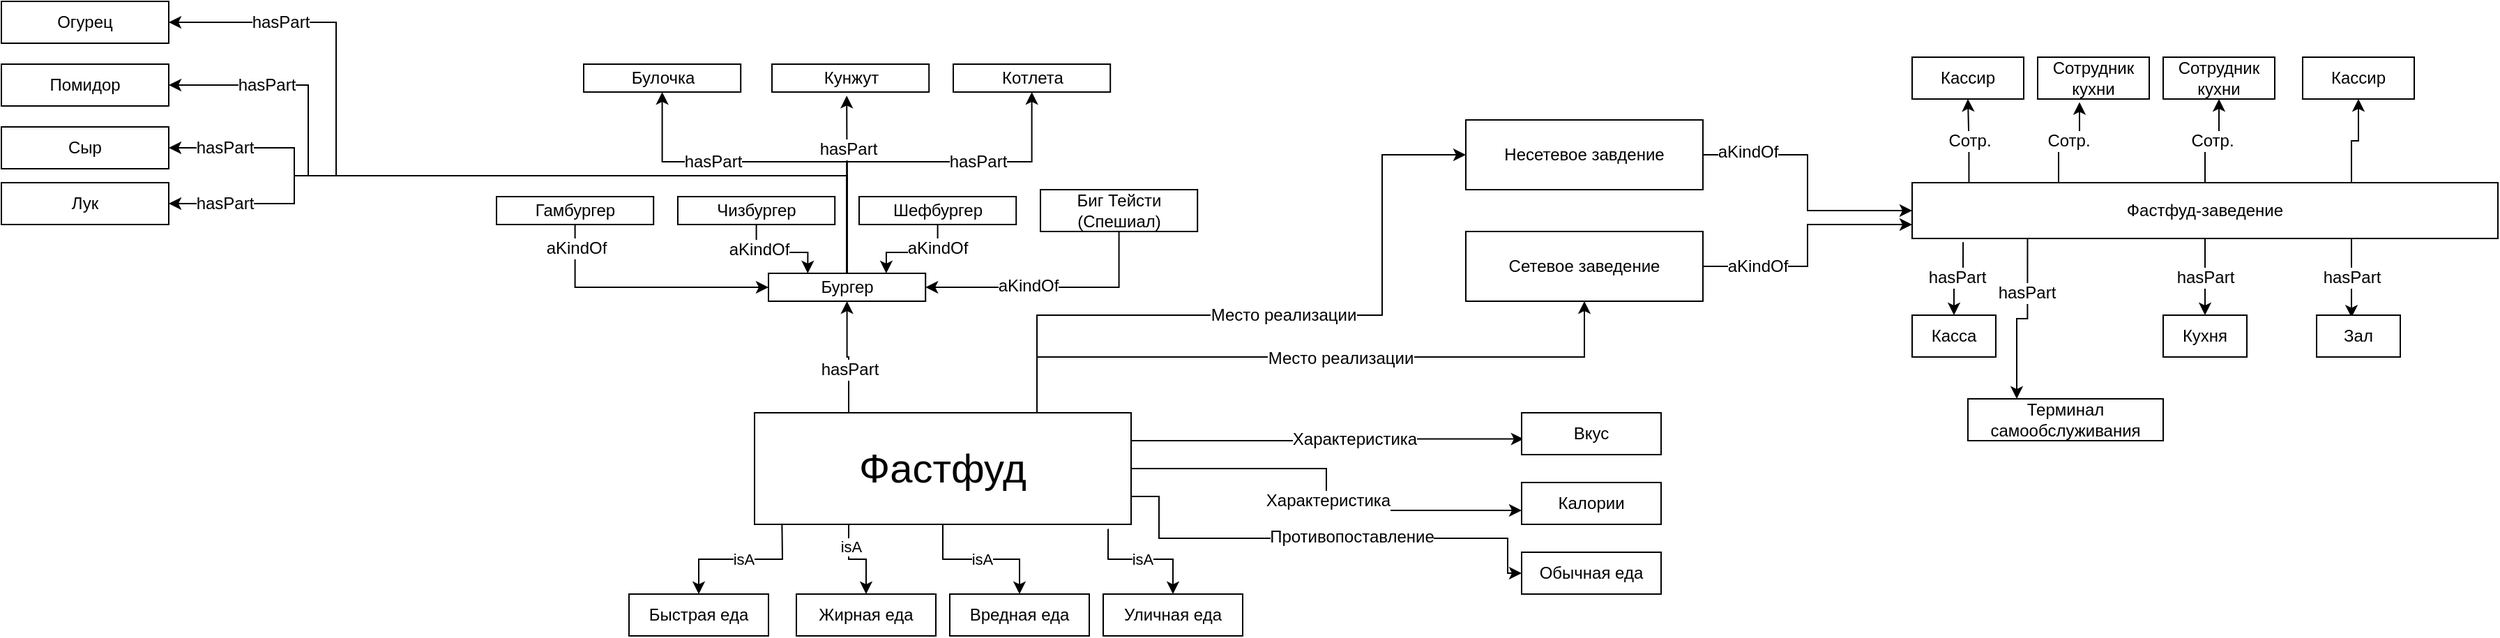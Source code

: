 <mxfile version="20.6.0" type="github">
  <diagram id="l7T74T1PzV1grw-aqsIG" name="Страница 1">
    <mxGraphModel dx="2062" dy="1089" grid="1" gridSize="10" guides="1" tooltips="1" connect="1" arrows="1" fold="1" page="1" pageScale="1" pageWidth="827" pageHeight="1169" math="0" shadow="0">
      <root>
        <mxCell id="0" />
        <mxCell id="1" parent="0" />
        <mxCell id="KXc3HMMZiFYgQpBdSFxG-3" value="isA" style="edgeStyle=orthogonalEdgeStyle;rounded=0;orthogonalLoop=1;jettySize=auto;html=1;exitX=0.073;exitY=1.058;exitDx=0;exitDy=0;entryX=0.5;entryY=0;entryDx=0;entryDy=0;exitPerimeter=0;" edge="1" parent="1" source="KXc3HMMZiFYgQpBdSFxG-1" target="KXc3HMMZiFYgQpBdSFxG-2">
          <mxGeometry relative="1" as="geometry">
            <Array as="points">
              <mxPoint x="770" y="590" />
              <mxPoint x="770" y="615" />
              <mxPoint x="710" y="615" />
            </Array>
          </mxGeometry>
        </mxCell>
        <mxCell id="KXc3HMMZiFYgQpBdSFxG-5" value="isA" style="edgeStyle=orthogonalEdgeStyle;rounded=0;orthogonalLoop=1;jettySize=auto;html=1;exitX=0.5;exitY=1;exitDx=0;exitDy=0;entryX=0.5;entryY=0;entryDx=0;entryDy=0;" edge="1" parent="1" source="KXc3HMMZiFYgQpBdSFxG-1" target="KXc3HMMZiFYgQpBdSFxG-4">
          <mxGeometry relative="1" as="geometry" />
        </mxCell>
        <mxCell id="KXc3HMMZiFYgQpBdSFxG-7" value="isA" style="edgeStyle=orthogonalEdgeStyle;rounded=0;orthogonalLoop=1;jettySize=auto;html=1;exitX=0.939;exitY=1.04;exitDx=0;exitDy=0;entryX=0.5;entryY=0;entryDx=0;entryDy=0;exitPerimeter=0;" edge="1" parent="1" source="KXc3HMMZiFYgQpBdSFxG-1" target="KXc3HMMZiFYgQpBdSFxG-6">
          <mxGeometry relative="1" as="geometry" />
        </mxCell>
        <mxCell id="KXc3HMMZiFYgQpBdSFxG-9" style="edgeStyle=orthogonalEdgeStyle;rounded=0;orthogonalLoop=1;jettySize=auto;html=1;exitX=0.25;exitY=1;exitDx=0;exitDy=0;" edge="1" parent="1" source="KXc3HMMZiFYgQpBdSFxG-1" target="KXc3HMMZiFYgQpBdSFxG-10">
          <mxGeometry relative="1" as="geometry">
            <mxPoint x="817.4" y="720" as="targetPoint" />
          </mxGeometry>
        </mxCell>
        <mxCell id="KXc3HMMZiFYgQpBdSFxG-12" value="isA" style="edgeLabel;html=1;align=center;verticalAlign=middle;resizable=0;points=[];" vertex="1" connectable="0" parent="KXc3HMMZiFYgQpBdSFxG-9">
          <mxGeometry x="-0.483" y="1" relative="1" as="geometry">
            <mxPoint as="offset" />
          </mxGeometry>
        </mxCell>
        <mxCell id="KXc3HMMZiFYgQpBdSFxG-14" style="edgeStyle=orthogonalEdgeStyle;rounded=0;orthogonalLoop=1;jettySize=auto;html=1;exitX=1;exitY=0.5;exitDx=0;exitDy=0;fontSize=29;entryX=0;entryY=0.667;entryDx=0;entryDy=0;entryPerimeter=0;" edge="1" parent="1" source="KXc3HMMZiFYgQpBdSFxG-1" target="KXc3HMMZiFYgQpBdSFxG-16">
          <mxGeometry relative="1" as="geometry">
            <mxPoint x="1140" y="570" as="targetPoint" />
          </mxGeometry>
        </mxCell>
        <mxCell id="KXc3HMMZiFYgQpBdSFxG-19" value="Характеристика" style="edgeLabel;html=1;align=center;verticalAlign=middle;resizable=0;points=[];fontSize=12;" vertex="1" connectable="0" parent="KXc3HMMZiFYgQpBdSFxG-14">
          <mxGeometry x="0.052" y="1" relative="1" as="geometry">
            <mxPoint as="offset" />
          </mxGeometry>
        </mxCell>
        <mxCell id="KXc3HMMZiFYgQpBdSFxG-17" style="edgeStyle=orthogonalEdgeStyle;rounded=0;orthogonalLoop=1;jettySize=auto;html=1;exitX=1;exitY=0.25;exitDx=0;exitDy=0;entryX=0.014;entryY=0.627;entryDx=0;entryDy=0;fontSize=12;entryPerimeter=0;" edge="1" parent="1" source="KXc3HMMZiFYgQpBdSFxG-1" target="KXc3HMMZiFYgQpBdSFxG-15">
          <mxGeometry relative="1" as="geometry" />
        </mxCell>
        <mxCell id="KXc3HMMZiFYgQpBdSFxG-18" value="Характеристика" style="edgeLabel;html=1;align=center;verticalAlign=middle;resizable=0;points=[];fontSize=12;" vertex="1" connectable="0" parent="KXc3HMMZiFYgQpBdSFxG-17">
          <mxGeometry x="0.138" relative="1" as="geometry">
            <mxPoint as="offset" />
          </mxGeometry>
        </mxCell>
        <mxCell id="KXc3HMMZiFYgQpBdSFxG-20" style="edgeStyle=orthogonalEdgeStyle;rounded=0;orthogonalLoop=1;jettySize=auto;html=1;exitX=1;exitY=0.75;exitDx=0;exitDy=0;fontSize=12;" edge="1" parent="1" source="KXc3HMMZiFYgQpBdSFxG-1" target="KXc3HMMZiFYgQpBdSFxG-21">
          <mxGeometry relative="1" as="geometry">
            <mxPoint x="1320" y="610" as="targetPoint" />
            <Array as="points">
              <mxPoint x="1040" y="570" />
              <mxPoint x="1040" y="600" />
              <mxPoint x="1290" y="600" />
              <mxPoint x="1290" y="625" />
            </Array>
          </mxGeometry>
        </mxCell>
        <mxCell id="KXc3HMMZiFYgQpBdSFxG-22" value="Противопоставление" style="edgeLabel;html=1;align=center;verticalAlign=middle;resizable=0;points=[];fontSize=12;" vertex="1" connectable="0" parent="KXc3HMMZiFYgQpBdSFxG-20">
          <mxGeometry x="0.121" y="1" relative="1" as="geometry">
            <mxPoint as="offset" />
          </mxGeometry>
        </mxCell>
        <mxCell id="KXc3HMMZiFYgQpBdSFxG-23" style="edgeStyle=orthogonalEdgeStyle;rounded=0;orthogonalLoop=1;jettySize=auto;html=1;exitX=0.25;exitY=0;exitDx=0;exitDy=0;fontSize=12;" edge="1" parent="1" source="KXc3HMMZiFYgQpBdSFxG-1" target="KXc3HMMZiFYgQpBdSFxG-24">
          <mxGeometry relative="1" as="geometry">
            <mxPoint x="817.4" y="430" as="targetPoint" />
          </mxGeometry>
        </mxCell>
        <mxCell id="KXc3HMMZiFYgQpBdSFxG-25" value="hasPart" style="edgeLabel;html=1;align=center;verticalAlign=middle;resizable=0;points=[];fontSize=12;" vertex="1" connectable="0" parent="KXc3HMMZiFYgQpBdSFxG-23">
          <mxGeometry x="-0.222" relative="1" as="geometry">
            <mxPoint as="offset" />
          </mxGeometry>
        </mxCell>
        <mxCell id="KXc3HMMZiFYgQpBdSFxG-60" style="edgeStyle=orthogonalEdgeStyle;rounded=0;orthogonalLoop=1;jettySize=auto;html=1;exitX=0.75;exitY=0;exitDx=0;exitDy=0;fontSize=12;entryX=0.5;entryY=1;entryDx=0;entryDy=0;" edge="1" parent="1" source="KXc3HMMZiFYgQpBdSFxG-1" target="KXc3HMMZiFYgQpBdSFxG-61">
          <mxGeometry relative="1" as="geometry">
            <mxPoint x="1290" y="420" as="targetPoint" />
          </mxGeometry>
        </mxCell>
        <mxCell id="KXc3HMMZiFYgQpBdSFxG-62" value="Место реализации" style="edgeLabel;html=1;align=center;verticalAlign=middle;resizable=0;points=[];fontSize=12;" vertex="1" connectable="0" parent="KXc3HMMZiFYgQpBdSFxG-60">
          <mxGeometry x="-0.282" y="-1" relative="1" as="geometry">
            <mxPoint x="88" as="offset" />
          </mxGeometry>
        </mxCell>
        <mxCell id="KXc3HMMZiFYgQpBdSFxG-65" value="Место реализации" style="edgeStyle=orthogonalEdgeStyle;rounded=0;orthogonalLoop=1;jettySize=auto;html=1;exitX=0.75;exitY=0;exitDx=0;exitDy=0;entryX=0;entryY=0.5;entryDx=0;entryDy=0;fontSize=12;" edge="1" parent="1" source="KXc3HMMZiFYgQpBdSFxG-1" target="KXc3HMMZiFYgQpBdSFxG-64">
          <mxGeometry relative="1" as="geometry">
            <Array as="points">
              <mxPoint x="953" y="440" />
              <mxPoint x="1200" y="440" />
              <mxPoint x="1200" y="325" />
            </Array>
          </mxGeometry>
        </mxCell>
        <mxCell id="KXc3HMMZiFYgQpBdSFxG-1" value="&lt;font style=&quot;font-size: 29px;&quot;&gt;Фастфуд&lt;/font&gt;" style="rounded=0;whiteSpace=wrap;html=1;" vertex="1" parent="1">
          <mxGeometry x="750" y="510" width="270" height="80" as="geometry" />
        </mxCell>
        <mxCell id="KXc3HMMZiFYgQpBdSFxG-2" value="Быстрая еда" style="rounded=0;whiteSpace=wrap;html=1;" vertex="1" parent="1">
          <mxGeometry x="660" y="640" width="100" height="30" as="geometry" />
        </mxCell>
        <mxCell id="KXc3HMMZiFYgQpBdSFxG-4" value="Вредная еда" style="rounded=0;whiteSpace=wrap;html=1;" vertex="1" parent="1">
          <mxGeometry x="890" y="640" width="100" height="30" as="geometry" />
        </mxCell>
        <mxCell id="KXc3HMMZiFYgQpBdSFxG-6" value="Уличная еда" style="rounded=0;whiteSpace=wrap;html=1;" vertex="1" parent="1">
          <mxGeometry x="1000" y="640" width="100" height="30" as="geometry" />
        </mxCell>
        <mxCell id="KXc3HMMZiFYgQpBdSFxG-10" value="Жирная еда" style="rounded=0;whiteSpace=wrap;html=1;" vertex="1" parent="1">
          <mxGeometry x="780" y="640" width="100" height="30" as="geometry" />
        </mxCell>
        <mxCell id="KXc3HMMZiFYgQpBdSFxG-15" value="Вкус" style="rounded=0;whiteSpace=wrap;html=1;" vertex="1" parent="1">
          <mxGeometry x="1300" y="510" width="100" height="30" as="geometry" />
        </mxCell>
        <mxCell id="KXc3HMMZiFYgQpBdSFxG-16" value="Калории" style="rounded=0;whiteSpace=wrap;html=1;" vertex="1" parent="1">
          <mxGeometry x="1300" y="560" width="100" height="30" as="geometry" />
        </mxCell>
        <mxCell id="KXc3HMMZiFYgQpBdSFxG-21" value="Обычная еда" style="rounded=0;whiteSpace=wrap;html=1;fontSize=12;" vertex="1" parent="1">
          <mxGeometry x="1300" y="610" width="100" height="30" as="geometry" />
        </mxCell>
        <mxCell id="KXc3HMMZiFYgQpBdSFxG-47" style="edgeStyle=orthogonalEdgeStyle;rounded=0;orthogonalLoop=1;jettySize=auto;html=1;exitX=0.5;exitY=0;exitDx=0;exitDy=0;entryX=0.476;entryY=1.133;entryDx=0;entryDy=0;entryPerimeter=0;fontSize=12;" edge="1" parent="1" source="KXc3HMMZiFYgQpBdSFxG-24" target="KXc3HMMZiFYgQpBdSFxG-44">
          <mxGeometry relative="1" as="geometry" />
        </mxCell>
        <mxCell id="KXc3HMMZiFYgQpBdSFxG-48" value="hasPart" style="edgeLabel;html=1;align=center;verticalAlign=middle;resizable=0;points=[];fontSize=12;" vertex="1" connectable="0" parent="KXc3HMMZiFYgQpBdSFxG-47">
          <mxGeometry x="-0.056" relative="1" as="geometry">
            <mxPoint y="-29" as="offset" />
          </mxGeometry>
        </mxCell>
        <mxCell id="KXc3HMMZiFYgQpBdSFxG-49" value="hasPart" style="edgeStyle=orthogonalEdgeStyle;rounded=0;orthogonalLoop=1;jettySize=auto;html=1;exitX=0.5;exitY=0;exitDx=0;exitDy=0;entryX=0.5;entryY=1;entryDx=0;entryDy=0;fontSize=12;" edge="1" parent="1" source="KXc3HMMZiFYgQpBdSFxG-24" target="KXc3HMMZiFYgQpBdSFxG-45">
          <mxGeometry x="0.323" relative="1" as="geometry">
            <Array as="points">
              <mxPoint x="816" y="330" />
              <mxPoint x="949" y="330" />
            </Array>
            <mxPoint as="offset" />
          </mxGeometry>
        </mxCell>
        <mxCell id="KXc3HMMZiFYgQpBdSFxG-50" value="hasPart" style="edgeStyle=orthogonalEdgeStyle;rounded=0;orthogonalLoop=1;jettySize=auto;html=1;exitX=0.5;exitY=0;exitDx=0;exitDy=0;entryX=0.5;entryY=1;entryDx=0;entryDy=0;fontSize=12;" edge="1" parent="1" source="KXc3HMMZiFYgQpBdSFxG-24" target="KXc3HMMZiFYgQpBdSFxG-43">
          <mxGeometry x="0.343" relative="1" as="geometry">
            <Array as="points">
              <mxPoint x="816" y="330" />
              <mxPoint x="684" y="330" />
            </Array>
            <mxPoint as="offset" />
          </mxGeometry>
        </mxCell>
        <mxCell id="KXc3HMMZiFYgQpBdSFxG-55" style="edgeStyle=orthogonalEdgeStyle;rounded=0;orthogonalLoop=1;jettySize=auto;html=1;exitX=0.5;exitY=0;exitDx=0;exitDy=0;entryX=1;entryY=0.5;entryDx=0;entryDy=0;fontSize=12;" edge="1" parent="1" source="KXc3HMMZiFYgQpBdSFxG-24" target="KXc3HMMZiFYgQpBdSFxG-51">
          <mxGeometry relative="1" as="geometry">
            <Array as="points">
              <mxPoint x="816" y="340" />
              <mxPoint x="450" y="340" />
              <mxPoint x="450" y="230" />
            </Array>
          </mxGeometry>
        </mxCell>
        <mxCell id="KXc3HMMZiFYgQpBdSFxG-56" value="hasPart" style="edgeLabel;html=1;align=center;verticalAlign=middle;resizable=0;points=[];fontSize=12;" vertex="1" connectable="0" parent="KXc3HMMZiFYgQpBdSFxG-55">
          <mxGeometry x="0.254" relative="1" as="geometry">
            <mxPoint x="-59" y="-110" as="offset" />
          </mxGeometry>
        </mxCell>
        <mxCell id="KXc3HMMZiFYgQpBdSFxG-57" value="hasPart" style="edgeStyle=orthogonalEdgeStyle;rounded=0;orthogonalLoop=1;jettySize=auto;html=1;exitX=0.5;exitY=0;exitDx=0;exitDy=0;entryX=1;entryY=0.5;entryDx=0;entryDy=0;fontSize=12;" edge="1" parent="1" source="KXc3HMMZiFYgQpBdSFxG-24" target="KXc3HMMZiFYgQpBdSFxG-52">
          <mxGeometry x="0.775" relative="1" as="geometry">
            <Array as="points">
              <mxPoint x="816" y="340" />
              <mxPoint x="430" y="340" />
              <mxPoint x="430" y="275" />
            </Array>
            <mxPoint as="offset" />
          </mxGeometry>
        </mxCell>
        <mxCell id="KXc3HMMZiFYgQpBdSFxG-58" value="hasPart" style="edgeStyle=orthogonalEdgeStyle;rounded=0;orthogonalLoop=1;jettySize=auto;html=1;exitX=0.5;exitY=0;exitDx=0;exitDy=0;entryX=1;entryY=0.5;entryDx=0;entryDy=0;fontSize=12;" edge="1" parent="1" source="KXc3HMMZiFYgQpBdSFxG-24" target="KXc3HMMZiFYgQpBdSFxG-53">
          <mxGeometry x="0.861" relative="1" as="geometry">
            <Array as="points">
              <mxPoint x="816" y="340" />
              <mxPoint x="420" y="340" />
              <mxPoint x="420" y="320" />
            </Array>
            <mxPoint as="offset" />
          </mxGeometry>
        </mxCell>
        <mxCell id="KXc3HMMZiFYgQpBdSFxG-59" value="hasPart" style="edgeStyle=orthogonalEdgeStyle;rounded=0;orthogonalLoop=1;jettySize=auto;html=1;exitX=0.5;exitY=0;exitDx=0;exitDy=0;entryX=1;entryY=0.5;entryDx=0;entryDy=0;fontSize=12;" edge="1" parent="1" source="KXc3HMMZiFYgQpBdSFxG-24" target="KXc3HMMZiFYgQpBdSFxG-54">
          <mxGeometry x="0.861" relative="1" as="geometry">
            <Array as="points">
              <mxPoint x="816" y="340" />
              <mxPoint x="420" y="340" />
              <mxPoint x="420" y="360" />
            </Array>
            <mxPoint as="offset" />
          </mxGeometry>
        </mxCell>
        <mxCell id="KXc3HMMZiFYgQpBdSFxG-24" value="Бургер" style="rounded=0;whiteSpace=wrap;html=1;fontSize=12;" vertex="1" parent="1">
          <mxGeometry x="760" y="410" width="112.6" height="20" as="geometry" />
        </mxCell>
        <mxCell id="KXc3HMMZiFYgQpBdSFxG-31" style="edgeStyle=orthogonalEdgeStyle;rounded=0;orthogonalLoop=1;jettySize=auto;html=1;exitX=0.5;exitY=1;exitDx=0;exitDy=0;entryX=0;entryY=0.5;entryDx=0;entryDy=0;fontSize=12;" edge="1" parent="1" source="KXc3HMMZiFYgQpBdSFxG-27" target="KXc3HMMZiFYgQpBdSFxG-24">
          <mxGeometry relative="1" as="geometry" />
        </mxCell>
        <mxCell id="KXc3HMMZiFYgQpBdSFxG-35" value="aKindOf" style="edgeLabel;html=1;align=center;verticalAlign=middle;resizable=0;points=[];fontSize=12;" vertex="1" connectable="0" parent="KXc3HMMZiFYgQpBdSFxG-31">
          <mxGeometry x="-0.821" relative="1" as="geometry">
            <mxPoint as="offset" />
          </mxGeometry>
        </mxCell>
        <mxCell id="KXc3HMMZiFYgQpBdSFxG-27" value="Гамбургер" style="rounded=0;whiteSpace=wrap;html=1;fontSize=12;" vertex="1" parent="1">
          <mxGeometry x="565" y="355" width="112.6" height="20" as="geometry" />
        </mxCell>
        <mxCell id="KXc3HMMZiFYgQpBdSFxG-32" style="edgeStyle=orthogonalEdgeStyle;rounded=0;orthogonalLoop=1;jettySize=auto;html=1;exitX=0.5;exitY=1;exitDx=0;exitDy=0;entryX=0.25;entryY=0;entryDx=0;entryDy=0;fontSize=12;" edge="1" parent="1" source="KXc3HMMZiFYgQpBdSFxG-28" target="KXc3HMMZiFYgQpBdSFxG-24">
          <mxGeometry relative="1" as="geometry" />
        </mxCell>
        <mxCell id="KXc3HMMZiFYgQpBdSFxG-36" value="aKindOf" style="edgeLabel;html=1;align=center;verticalAlign=middle;resizable=0;points=[];fontSize=12;" vertex="1" connectable="0" parent="KXc3HMMZiFYgQpBdSFxG-32">
          <mxGeometry x="-0.497" y="1" relative="1" as="geometry">
            <mxPoint as="offset" />
          </mxGeometry>
        </mxCell>
        <mxCell id="KXc3HMMZiFYgQpBdSFxG-28" value="Чизбургер" style="rounded=0;whiteSpace=wrap;html=1;fontSize=12;" vertex="1" parent="1">
          <mxGeometry x="695" y="355" width="112.6" height="20" as="geometry" />
        </mxCell>
        <mxCell id="KXc3HMMZiFYgQpBdSFxG-33" style="edgeStyle=orthogonalEdgeStyle;rounded=0;orthogonalLoop=1;jettySize=auto;html=1;exitX=0.5;exitY=1;exitDx=0;exitDy=0;entryX=0.75;entryY=0;entryDx=0;entryDy=0;fontSize=12;" edge="1" parent="1" source="KXc3HMMZiFYgQpBdSFxG-29" target="KXc3HMMZiFYgQpBdSFxG-24">
          <mxGeometry relative="1" as="geometry" />
        </mxCell>
        <mxCell id="KXc3HMMZiFYgQpBdSFxG-37" value="aKindOf" style="edgeLabel;html=1;align=center;verticalAlign=middle;resizable=0;points=[];fontSize=12;" vertex="1" connectable="0" parent="KXc3HMMZiFYgQpBdSFxG-33">
          <mxGeometry x="-0.541" y="-1" relative="1" as="geometry">
            <mxPoint as="offset" />
          </mxGeometry>
        </mxCell>
        <mxCell id="KXc3HMMZiFYgQpBdSFxG-29" value="Шефбургер" style="rounded=0;whiteSpace=wrap;html=1;fontSize=12;" vertex="1" parent="1">
          <mxGeometry x="825" y="355" width="112.6" height="20" as="geometry" />
        </mxCell>
        <mxCell id="KXc3HMMZiFYgQpBdSFxG-34" style="edgeStyle=orthogonalEdgeStyle;rounded=0;orthogonalLoop=1;jettySize=auto;html=1;exitX=0.5;exitY=1;exitDx=0;exitDy=0;entryX=1;entryY=0.5;entryDx=0;entryDy=0;fontSize=12;" edge="1" parent="1" source="KXc3HMMZiFYgQpBdSFxG-30" target="KXc3HMMZiFYgQpBdSFxG-24">
          <mxGeometry relative="1" as="geometry">
            <Array as="points">
              <mxPoint x="1011" y="420" />
            </Array>
          </mxGeometry>
        </mxCell>
        <mxCell id="KXc3HMMZiFYgQpBdSFxG-40" value="aKindOf" style="edgeLabel;html=1;align=center;verticalAlign=middle;resizable=0;points=[];fontSize=12;" vertex="1" connectable="0" parent="KXc3HMMZiFYgQpBdSFxG-34">
          <mxGeometry x="0.179" y="-1" relative="1" as="geometry">
            <mxPoint as="offset" />
          </mxGeometry>
        </mxCell>
        <mxCell id="KXc3HMMZiFYgQpBdSFxG-30" value="Биг Тейсти (Спешиал)" style="rounded=0;whiteSpace=wrap;html=1;fontSize=12;" vertex="1" parent="1">
          <mxGeometry x="955" y="350" width="112.6" height="30" as="geometry" />
        </mxCell>
        <mxCell id="KXc3HMMZiFYgQpBdSFxG-43" value="Булочка" style="rounded=0;whiteSpace=wrap;html=1;fontSize=12;" vertex="1" parent="1">
          <mxGeometry x="627.5" y="260" width="112.6" height="20" as="geometry" />
        </mxCell>
        <mxCell id="KXc3HMMZiFYgQpBdSFxG-44" value="Кунжут" style="rounded=0;whiteSpace=wrap;html=1;fontSize=12;" vertex="1" parent="1">
          <mxGeometry x="762.5" y="260" width="112.6" height="20" as="geometry" />
        </mxCell>
        <mxCell id="KXc3HMMZiFYgQpBdSFxG-45" value="Котлета" style="rounded=0;whiteSpace=wrap;html=1;fontSize=12;" vertex="1" parent="1">
          <mxGeometry x="892.5" y="260" width="112.6" height="20" as="geometry" />
        </mxCell>
        <mxCell id="KXc3HMMZiFYgQpBdSFxG-51" value="Огурец" style="rounded=0;whiteSpace=wrap;html=1;fontSize=12;" vertex="1" parent="1">
          <mxGeometry x="210" y="215" width="120" height="30" as="geometry" />
        </mxCell>
        <mxCell id="KXc3HMMZiFYgQpBdSFxG-52" value="Помидор" style="rounded=0;whiteSpace=wrap;html=1;fontSize=12;" vertex="1" parent="1">
          <mxGeometry x="210" y="260" width="120" height="30" as="geometry" />
        </mxCell>
        <mxCell id="KXc3HMMZiFYgQpBdSFxG-53" value="Сыр" style="rounded=0;whiteSpace=wrap;html=1;fontSize=12;" vertex="1" parent="1">
          <mxGeometry x="210" y="305" width="120" height="30" as="geometry" />
        </mxCell>
        <mxCell id="KXc3HMMZiFYgQpBdSFxG-54" value="Лук" style="rounded=0;whiteSpace=wrap;html=1;fontSize=12;" vertex="1" parent="1">
          <mxGeometry x="210" y="345" width="120" height="30" as="geometry" />
        </mxCell>
        <mxCell id="KXc3HMMZiFYgQpBdSFxG-69" value="aKindOf" style="edgeStyle=orthogonalEdgeStyle;rounded=0;orthogonalLoop=1;jettySize=auto;html=1;exitX=1;exitY=0.5;exitDx=0;exitDy=0;fontSize=12;entryX=0;entryY=0.75;entryDx=0;entryDy=0;" edge="1" parent="1" source="KXc3HMMZiFYgQpBdSFxG-61" target="KXc3HMMZiFYgQpBdSFxG-70">
          <mxGeometry x="-0.573" relative="1" as="geometry">
            <mxPoint x="1470" y="370" as="targetPoint" />
            <mxPoint as="offset" />
          </mxGeometry>
        </mxCell>
        <mxCell id="KXc3HMMZiFYgQpBdSFxG-61" value="Сетевое заведение" style="rounded=0;whiteSpace=wrap;html=1;fontSize=12;" vertex="1" parent="1">
          <mxGeometry x="1260" y="380" width="170" height="50" as="geometry" />
        </mxCell>
        <mxCell id="KXc3HMMZiFYgQpBdSFxG-68" style="edgeStyle=orthogonalEdgeStyle;rounded=0;orthogonalLoop=1;jettySize=auto;html=1;exitX=1;exitY=0.5;exitDx=0;exitDy=0;fontSize=12;entryX=0;entryY=0.5;entryDx=0;entryDy=0;" edge="1" parent="1" source="KXc3HMMZiFYgQpBdSFxG-64" target="KXc3HMMZiFYgQpBdSFxG-70">
          <mxGeometry relative="1" as="geometry">
            <mxPoint x="1480" y="350" as="targetPoint" />
          </mxGeometry>
        </mxCell>
        <mxCell id="KXc3HMMZiFYgQpBdSFxG-71" value="aKindOf" style="edgeLabel;html=1;align=center;verticalAlign=middle;resizable=0;points=[];fontSize=12;" vertex="1" connectable="0" parent="KXc3HMMZiFYgQpBdSFxG-68">
          <mxGeometry x="-0.662" y="2" relative="1" as="geometry">
            <mxPoint as="offset" />
          </mxGeometry>
        </mxCell>
        <mxCell id="KXc3HMMZiFYgQpBdSFxG-64" value="Несетевое завдение" style="rounded=0;whiteSpace=wrap;html=1;fontSize=12;" vertex="1" parent="1">
          <mxGeometry x="1260" y="300" width="170" height="50" as="geometry" />
        </mxCell>
        <mxCell id="KXc3HMMZiFYgQpBdSFxG-73" value="hasPart" style="edgeStyle=orthogonalEdgeStyle;rounded=0;orthogonalLoop=1;jettySize=auto;html=1;exitX=0.087;exitY=1.067;exitDx=0;exitDy=0;fontSize=12;exitPerimeter=0;" edge="1" parent="1" source="KXc3HMMZiFYgQpBdSFxG-70" target="KXc3HMMZiFYgQpBdSFxG-74">
          <mxGeometry relative="1" as="geometry">
            <mxPoint x="1710" y="440" as="targetPoint" />
          </mxGeometry>
        </mxCell>
        <mxCell id="KXc3HMMZiFYgQpBdSFxG-76" value="Сотр." style="edgeStyle=orthogonalEdgeStyle;rounded=0;orthogonalLoop=1;jettySize=auto;html=1;exitX=0.097;exitY=0.035;exitDx=0;exitDy=0;entryX=0.5;entryY=1;entryDx=0;entryDy=0;fontSize=12;exitPerimeter=0;" edge="1" parent="1" source="KXc3HMMZiFYgQpBdSFxG-70" target="KXc3HMMZiFYgQpBdSFxG-75">
          <mxGeometry relative="1" as="geometry" />
        </mxCell>
        <mxCell id="KXc3HMMZiFYgQpBdSFxG-77" style="edgeStyle=orthogonalEdgeStyle;rounded=0;orthogonalLoop=1;jettySize=auto;html=1;exitX=0.197;exitY=0.979;exitDx=0;exitDy=0;fontSize=12;entryX=0.25;entryY=0;entryDx=0;entryDy=0;exitPerimeter=0;" edge="1" parent="1" source="KXc3HMMZiFYgQpBdSFxG-70" target="KXc3HMMZiFYgQpBdSFxG-78">
          <mxGeometry relative="1" as="geometry">
            <mxPoint x="1770" y="430" as="targetPoint" />
          </mxGeometry>
        </mxCell>
        <mxCell id="KXc3HMMZiFYgQpBdSFxG-79" value="hasPart" style="edgeLabel;html=1;align=center;verticalAlign=middle;resizable=0;points=[];fontSize=12;" vertex="1" connectable="0" parent="KXc3HMMZiFYgQpBdSFxG-77">
          <mxGeometry x="-0.351" y="-1" relative="1" as="geometry">
            <mxPoint as="offset" />
          </mxGeometry>
        </mxCell>
        <mxCell id="KXc3HMMZiFYgQpBdSFxG-81" value="Сотр." style="edgeStyle=orthogonalEdgeStyle;rounded=0;orthogonalLoop=1;jettySize=auto;html=1;exitX=0.25;exitY=0;exitDx=0;exitDy=0;entryX=0.375;entryY=1.076;entryDx=0;entryDy=0;entryPerimeter=0;fontSize=12;" edge="1" parent="1" source="KXc3HMMZiFYgQpBdSFxG-70" target="KXc3HMMZiFYgQpBdSFxG-80">
          <mxGeometry relative="1" as="geometry" />
        </mxCell>
        <mxCell id="KXc3HMMZiFYgQpBdSFxG-84" value="Сотр." style="edgeStyle=orthogonalEdgeStyle;rounded=0;orthogonalLoop=1;jettySize=auto;html=1;exitX=0.5;exitY=0;exitDx=0;exitDy=0;fontSize=12;" edge="1" parent="1" source="KXc3HMMZiFYgQpBdSFxG-70" target="KXc3HMMZiFYgQpBdSFxG-90">
          <mxGeometry relative="1" as="geometry">
            <mxPoint x="1790.333" y="290" as="targetPoint" />
          </mxGeometry>
        </mxCell>
        <mxCell id="KXc3HMMZiFYgQpBdSFxG-85" value="hasPart" style="edgeStyle=orthogonalEdgeStyle;rounded=0;orthogonalLoop=1;jettySize=auto;html=1;exitX=0.5;exitY=1;exitDx=0;exitDy=0;fontSize=12;entryX=0.5;entryY=0;entryDx=0;entryDy=0;" edge="1" parent="1" source="KXc3HMMZiFYgQpBdSFxG-70" target="KXc3HMMZiFYgQpBdSFxG-87">
          <mxGeometry relative="1" as="geometry">
            <mxPoint x="1790.333" y="440" as="targetPoint" />
          </mxGeometry>
        </mxCell>
        <mxCell id="KXc3HMMZiFYgQpBdSFxG-88" value="hasPart" style="edgeStyle=orthogonalEdgeStyle;rounded=0;orthogonalLoop=1;jettySize=auto;html=1;exitX=0.75;exitY=1;exitDx=0;exitDy=0;fontSize=12;entryX=0.417;entryY=0.056;entryDx=0;entryDy=0;entryPerimeter=0;" edge="1" parent="1" source="KXc3HMMZiFYgQpBdSFxG-70" target="KXc3HMMZiFYgQpBdSFxG-89">
          <mxGeometry relative="1" as="geometry">
            <mxPoint x="1895" y="430" as="targetPoint" />
          </mxGeometry>
        </mxCell>
        <mxCell id="KXc3HMMZiFYgQpBdSFxG-91" style="edgeStyle=orthogonalEdgeStyle;rounded=0;orthogonalLoop=1;jettySize=auto;html=1;exitX=0.75;exitY=0;exitDx=0;exitDy=0;fontSize=12;" edge="1" parent="1" source="KXc3HMMZiFYgQpBdSFxG-70" target="KXc3HMMZiFYgQpBdSFxG-92">
          <mxGeometry relative="1" as="geometry">
            <mxPoint x="1895.143" y="290" as="targetPoint" />
          </mxGeometry>
        </mxCell>
        <mxCell id="KXc3HMMZiFYgQpBdSFxG-70" value="Фастфуд-заведение" style="rounded=0;whiteSpace=wrap;html=1;fontSize=12;" vertex="1" parent="1">
          <mxGeometry x="1580" y="345" width="420" height="40" as="geometry" />
        </mxCell>
        <mxCell id="KXc3HMMZiFYgQpBdSFxG-74" value="Касса" style="rounded=0;whiteSpace=wrap;html=1;fontSize=12;" vertex="1" parent="1">
          <mxGeometry x="1580" y="440" width="60" height="30" as="geometry" />
        </mxCell>
        <mxCell id="KXc3HMMZiFYgQpBdSFxG-75" value="Кассир" style="rounded=0;whiteSpace=wrap;html=1;fontSize=12;" vertex="1" parent="1">
          <mxGeometry x="1580" y="255" width="80" height="30" as="geometry" />
        </mxCell>
        <mxCell id="KXc3HMMZiFYgQpBdSFxG-78" value="Терминал самообслуживания" style="rounded=0;whiteSpace=wrap;html=1;fontSize=12;" vertex="1" parent="1">
          <mxGeometry x="1620" y="500" width="140" height="30" as="geometry" />
        </mxCell>
        <mxCell id="KXc3HMMZiFYgQpBdSFxG-80" value="Сотрудник кухни" style="rounded=0;whiteSpace=wrap;html=1;fontSize=12;" vertex="1" parent="1">
          <mxGeometry x="1670" y="255" width="80" height="30" as="geometry" />
        </mxCell>
        <mxCell id="KXc3HMMZiFYgQpBdSFxG-87" value="Кухня" style="rounded=0;whiteSpace=wrap;html=1;fontSize=12;" vertex="1" parent="1">
          <mxGeometry x="1760" y="440" width="60" height="30" as="geometry" />
        </mxCell>
        <mxCell id="KXc3HMMZiFYgQpBdSFxG-89" value="Зал" style="rounded=0;whiteSpace=wrap;html=1;fontSize=12;" vertex="1" parent="1">
          <mxGeometry x="1870" y="440" width="60" height="30" as="geometry" />
        </mxCell>
        <mxCell id="KXc3HMMZiFYgQpBdSFxG-90" value="Сотрудник кухни" style="rounded=0;whiteSpace=wrap;html=1;fontSize=12;" vertex="1" parent="1">
          <mxGeometry x="1760" y="255" width="80" height="30" as="geometry" />
        </mxCell>
        <mxCell id="KXc3HMMZiFYgQpBdSFxG-92" value="Кассир" style="rounded=0;whiteSpace=wrap;html=1;fontSize=12;" vertex="1" parent="1">
          <mxGeometry x="1860" y="255" width="80" height="30" as="geometry" />
        </mxCell>
      </root>
    </mxGraphModel>
  </diagram>
</mxfile>
